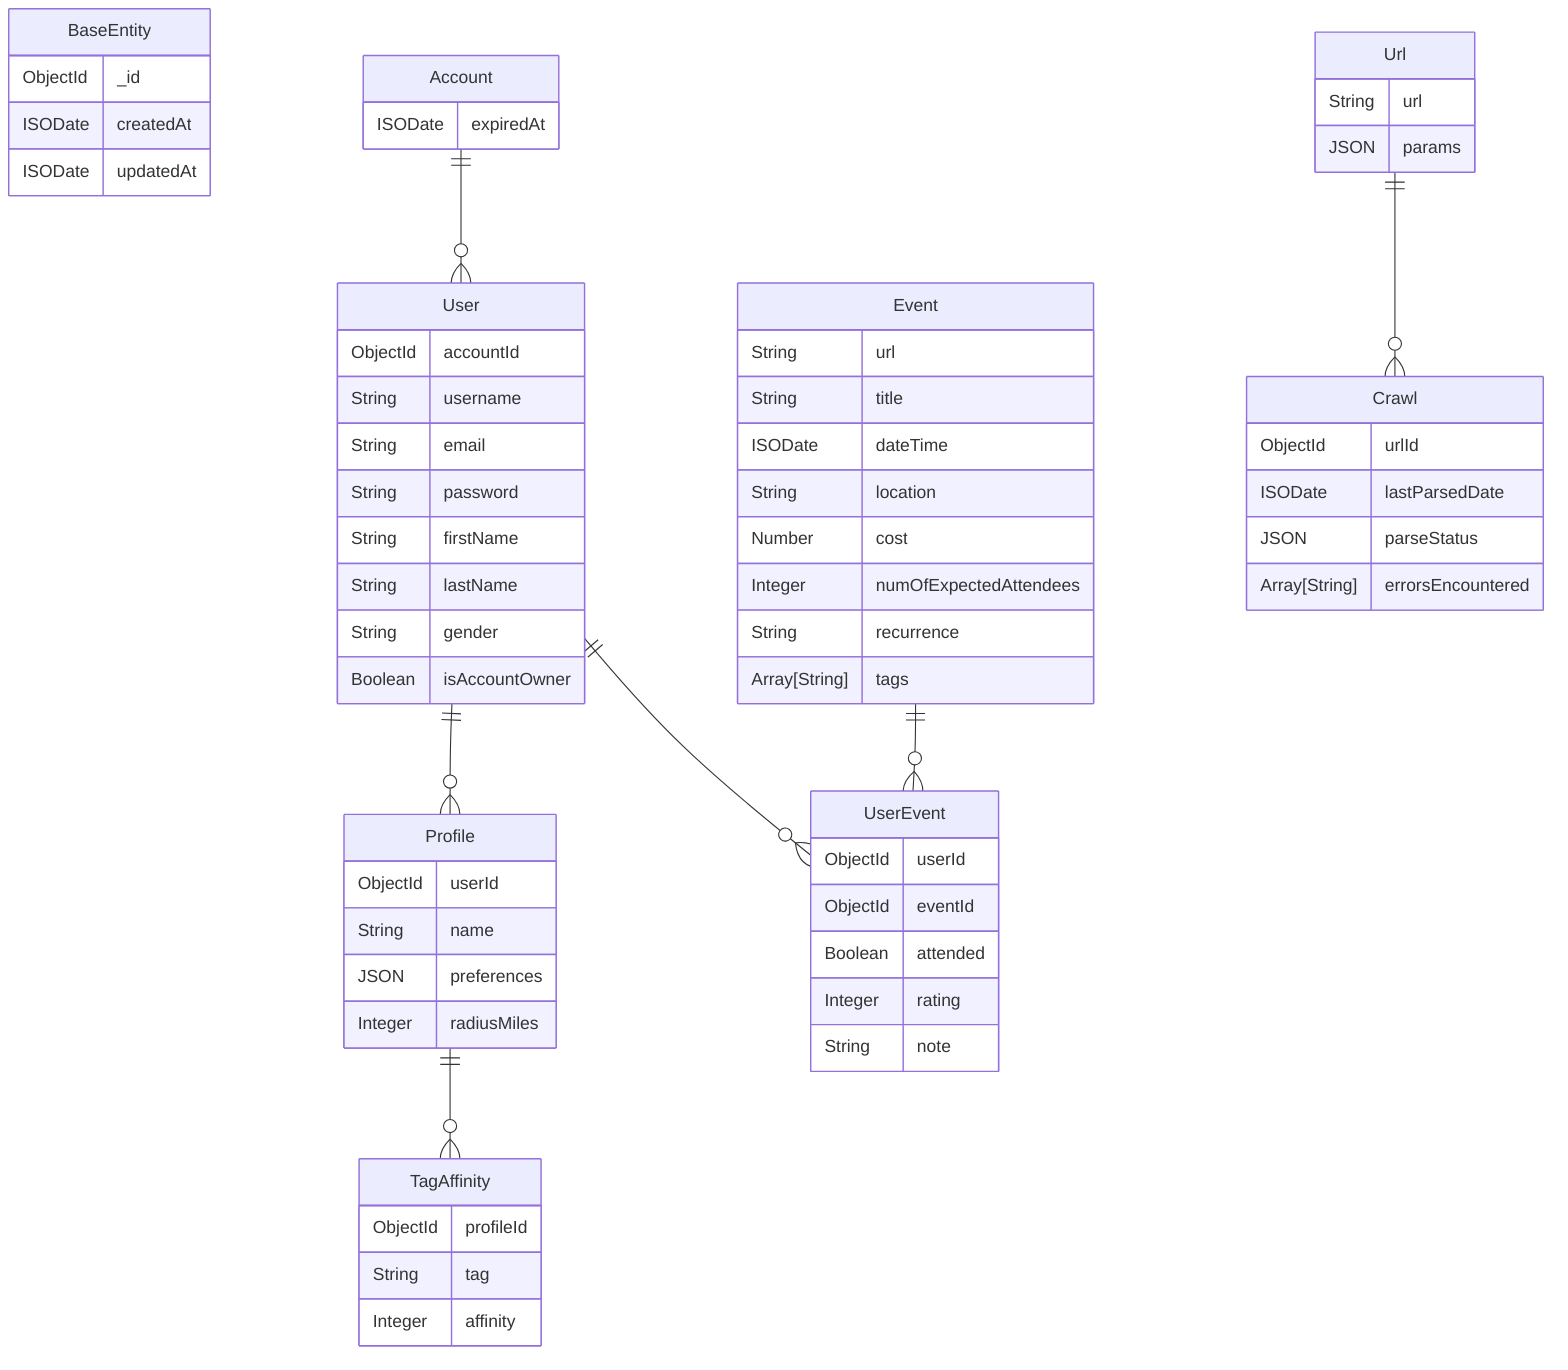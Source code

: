 erDiagram
%% @dictionary pattern { email: "^[a-zA-Z0-9._%-]+@[a-zA-Z0-9.-]+\.[a-zA-Z]{2,}$", url: "^https?://[^\s]+$" }
    BaseEntity {
        ObjectId _id
        ISODate createdAt
        ISODate updatedAt
   
    %% @validate _id: { required: true, autoGenerate: true }
    %% @validate createdAt: { required: true, autoGenerate: true }
    %% @validate updatedAt: { required: true, autoUpdate: true }
    }

    Account {
        ISODate expiredAt
    
    %% @inherit BaseEntity
    %% @validate expiredAt: { required: false }
    }

    User {
        ObjectId accountId
        String username
        String email
        String password
        String firstName
        String lastName
        String gender
        Boolean isAccountOwner
    
    %% @inherit BaseEntity
    %% @validate accountId: { required: true }
    %% @validate username: { required: true, minLength: 3, maxLength: 50 }
    %% @validate email: { required: true, minLength: 8, maxLength: 50, pattern: dict=pattern.email, pattern.message: "Bad email address format" }
    %% @validate password: { required: true, minLength: 8 }
    %% @validate firstName: { required: true, minLenght: 3, maxLength: 100 }
    %% @validate lastName: { required: true, minLenght: 3, maxLength: 100 }
    %% @validate gender: { required: false, enum: [male, female, other] }
    %% @validate isAccountOwner: { required: true }
    %% @unique username
    %% @unique email
    }

    Profile {
        ObjectId userId
        String name
        JSON preferences
        Integer radiusMiles
    
    %% @inherit BaseEntity
    %% @validate userId: { required: true }
    %% @validate name: { required: true, maxLength: 100 }
    %% @validate preferences: { required: false }
    %% @validate radiusMiles: { required: false, min: 0 }
    %% @unique name + userId
    }

    TagAffinity {
        ObjectId profileId
        String tag
        Integer affinity
    
    %% @inherit BaseEntity
    %% @validate profileId: { required: true }
    %% @validate tag: { required: true, maxLength: 50 }
    %% @validate affinity: { required: true, min: -100, max: 100 }
    %% @unique profileId + tag
    }

    Event {
        String url
        String title
        ISODate dateTime
        String location
        Number cost
        Integer numOfExpectedAttendees
        String recurrence
        Array[String] tags
    
    %% @inherit BaseEntity
    %% @validate url: { required: true, pattern: dict=pattern.url, pattern_message: "Bad URL format" }
    %% @validate title: { required: true, maxLength: 200 }
    %% @validate dateTime: { required: true }
    %% @validate location: { required: false, maxLength: 200 }
    %% @validate cost: { required: false, min: 0 }
    %% @validate numOfExpectedAttendees: { required: false, min: 0 }
    %% @validate recurrence: { required: false, enum: [daily, weekly, monthly, yearly] }
    %% @validate tags: { required: false }
    }

    UserEvent {
        ObjectId userId
        ObjectId eventId
        Boolean attended
        Integer rating
        String note
    
    %% @inherit BaseEntity
    %% @validate userId: { required: true }
    %% @validate eventId: { required: true }
    %% @validate attended: { required: false }
    %% @validate rating: { required: false, min: 1, max: 5 }
    %% @validate note: { required: false, maxLength: 500 }
    }

    Url {
        String url
        JSON params
    
    %% @inherit BaseEntity
    %% @validate url: { required: true, pattern: dict=pattern.url, pattern_message: "Bad URL format" }
    %% @validate params: { required: false }
    }

    Crawl {
        ObjectId urlId
        ISODate lastParsedDate
        JSON parseStatus
        Array[String] errorsEncountered
    
    %% @inherit BaseEntity
    %% @validate urlId: { required: true }
    %% @validate lastParsedDate: { required: false }
    %% @validate parseStatus: { required: false }
    %% @validate errorsEncountered: { required: false }
    }

    Account ||--o{ User: ""
    User ||--o{ Profile: ""
    Profile ||--o{ TagAffinity: ""
    User ||--o{ UserEvent: ""
    Event ||--o{ UserEvent: ""
    Url ||--o{ Crawl: ""
